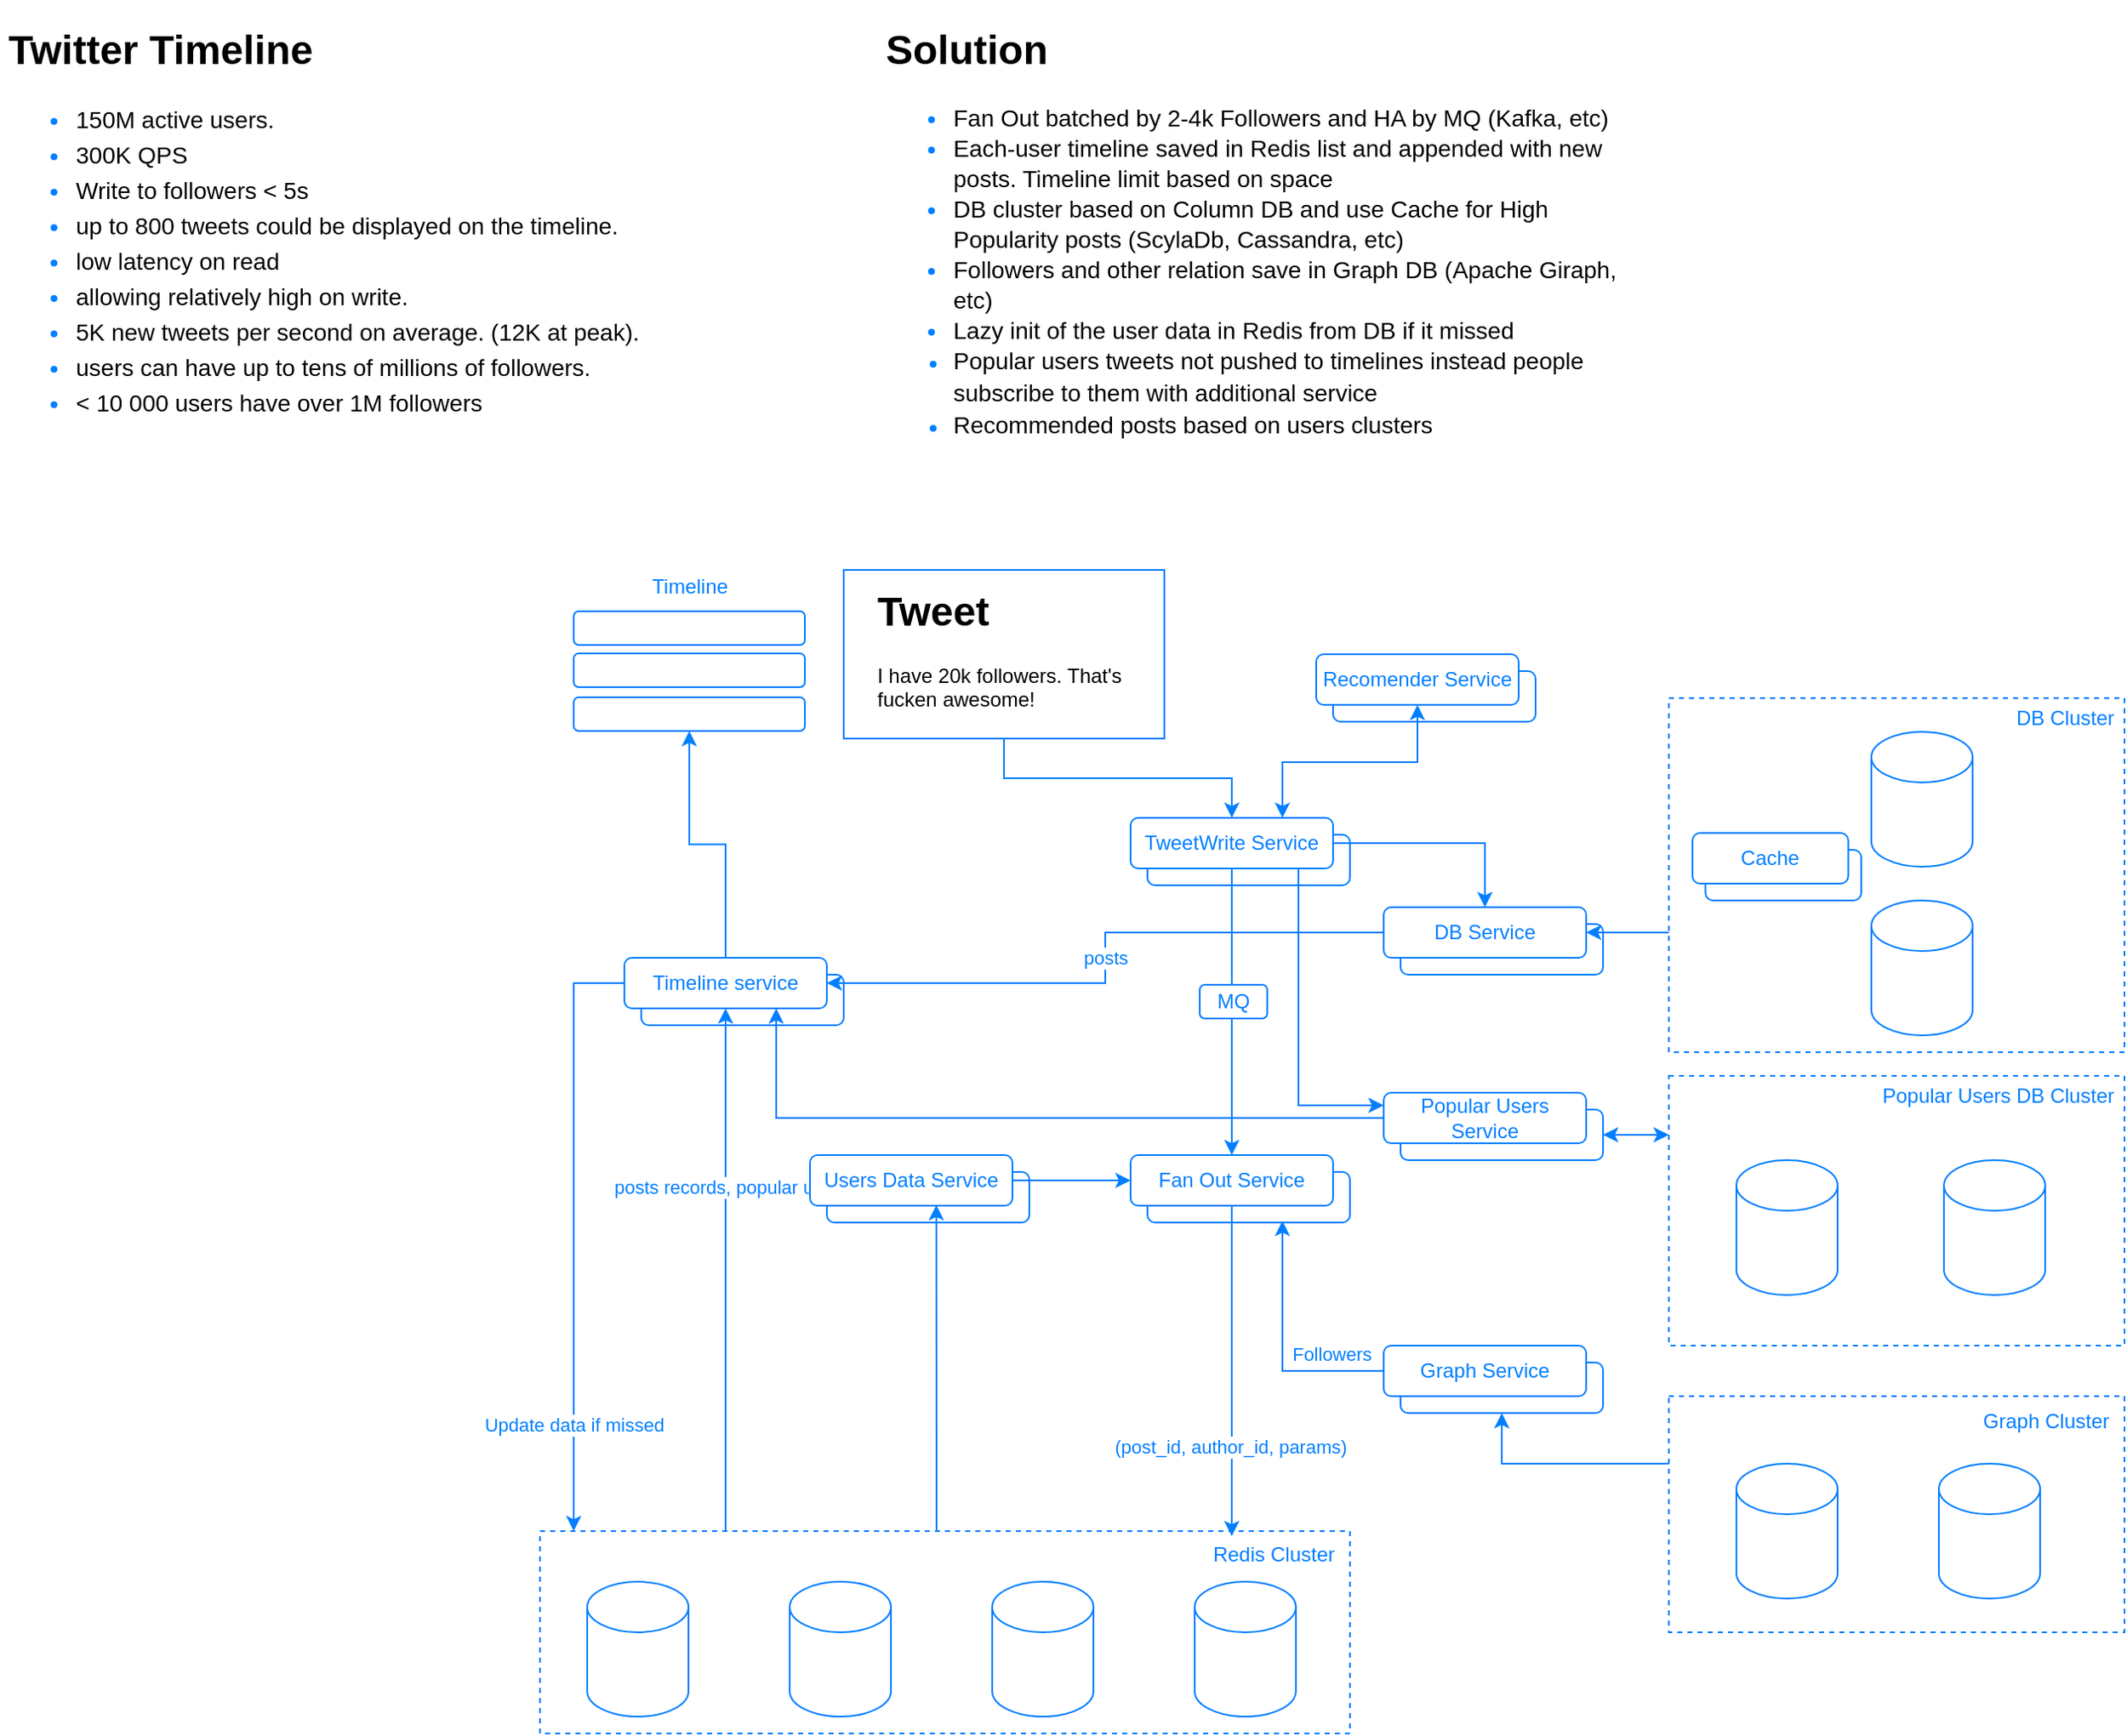 <mxfile version="21.6.6" type="google">
  <diagram id="b_o6hZrFCQuPrbf5h7Nx" name="Page-1">
    <mxGraphModel grid="1" page="1" gridSize="10" guides="1" tooltips="1" connect="1" arrows="1" fold="1" pageScale="1" pageWidth="850" pageHeight="1100" math="0" shadow="0">
      <root>
        <mxCell id="0" />
        <mxCell id="1" parent="0" />
        <mxCell id="q4Q2QkcforSy_G4io7BI-38" value="" style="group" vertex="1" connectable="0" parent="1">
          <mxGeometry x="1059" y="116" width="270" height="210" as="geometry" />
        </mxCell>
        <mxCell id="q4Q2QkcforSy_G4io7BI-39" value="" style="rounded=0;whiteSpace=wrap;html=1;strokeColor=#007FFF;dashed=1;fillColor=none;" vertex="1" parent="q4Q2QkcforSy_G4io7BI-38">
          <mxGeometry width="270" height="210" as="geometry" />
        </mxCell>
        <mxCell id="q4Q2QkcforSy_G4io7BI-44" value="DB Cluster" style="text;html=1;strokeColor=none;fillColor=none;align=right;verticalAlign=middle;whiteSpace=wrap;rounded=0;fontColor=#007FFF;" vertex="1" parent="q4Q2QkcforSy_G4io7BI-38">
          <mxGeometry x="204.188" y="-6" width="61.875" height="35" as="geometry" />
        </mxCell>
        <mxCell id="q4Q2QkcforSy_G4io7BI-45" value="" style="shape=cylinder3;whiteSpace=wrap;html=1;boundedLbl=1;backgroundOutline=1;size=15;fontColor=#007FFF;strokeColor=#007FFF;fillColor=#ffffff;align=right;" vertex="1" parent="q4Q2QkcforSy_G4io7BI-38">
          <mxGeometry x="120" y="20" width="60" height="80" as="geometry" />
        </mxCell>
        <mxCell id="q4Q2QkcforSy_G4io7BI-40" value="" style="shape=cylinder3;whiteSpace=wrap;html=1;boundedLbl=1;backgroundOutline=1;size=15;fontColor=#007FFF;strokeColor=#007FFF;fillColor=#ffffff;align=right;" vertex="1" parent="q4Q2QkcforSy_G4io7BI-38">
          <mxGeometry x="120" y="120" width="60" height="80" as="geometry" />
        </mxCell>
        <mxCell id="q4Q2QkcforSy_G4io7BI-54" value="" style="group;fontColor=#007FFF;" vertex="1" connectable="0" parent="q4Q2QkcforSy_G4io7BI-38">
          <mxGeometry x="14" y="80" width="100" height="40" as="geometry" />
        </mxCell>
        <mxCell id="q4Q2QkcforSy_G4io7BI-55" value="" style="rounded=1;whiteSpace=wrap;html=1;strokeColor=#007FFF;fillColor=none;" vertex="1" parent="q4Q2QkcforSy_G4io7BI-54">
          <mxGeometry x="7.692" y="10" width="92.308" height="30" as="geometry" />
        </mxCell>
        <mxCell id="q4Q2QkcforSy_G4io7BI-56" value="Cache" style="rounded=1;whiteSpace=wrap;html=1;strokeColor=#007FFF;fontColor=#007FFF;" vertex="1" parent="q4Q2QkcforSy_G4io7BI-54">
          <mxGeometry width="92.308" height="30" as="geometry" />
        </mxCell>
        <mxCell id="q4Q2QkcforSy_G4io7BI-9" style="edgeStyle=orthogonalEdgeStyle;rounded=0;orthogonalLoop=1;jettySize=auto;html=1;entryX=0.5;entryY=0;entryDx=0;entryDy=0;strokeColor=#007FFF;" edge="1" parent="1" source="q4Q2QkcforSy_G4io7BI-1" target="q4Q2QkcforSy_G4io7BI-5">
          <mxGeometry relative="1" as="geometry" />
        </mxCell>
        <mxCell id="q4Q2QkcforSy_G4io7BI-1" value="&lt;h1&gt;Tweet&lt;/h1&gt;&lt;p&gt;I have 20k followers. That&#39;s fucken awesome!&lt;/p&gt;" style="text;html=1;fillColor=none;spacing=0;spacingTop=-10;whiteSpace=wrap;overflow=hidden;rounded=0;strokeColor=#007FFF;spacingLeft=20;spacingBottom=20;spacingRight=20;" vertex="1" parent="1">
          <mxGeometry x="570" y="40" width="190" height="100" as="geometry" />
        </mxCell>
        <mxCell id="q4Q2QkcforSy_G4io7BI-7" value="" style="group;fontColor=#007FFF;" vertex="1" connectable="0" parent="1">
          <mxGeometry x="740" y="187" width="130" height="40" as="geometry" />
        </mxCell>
        <mxCell id="q4Q2QkcforSy_G4io7BI-6" value="" style="rounded=1;whiteSpace=wrap;html=1;strokeColor=#007FFF;fillColor=none;" vertex="1" parent="q4Q2QkcforSy_G4io7BI-7">
          <mxGeometry x="10" y="10" width="120" height="30" as="geometry" />
        </mxCell>
        <mxCell id="q4Q2QkcforSy_G4io7BI-5" value="TweetWrite Service" style="rounded=1;whiteSpace=wrap;html=1;strokeColor=#007FFF;fontColor=#007FFF;" vertex="1" parent="q4Q2QkcforSy_G4io7BI-7">
          <mxGeometry width="120" height="30" as="geometry" />
        </mxCell>
        <mxCell id="q4Q2QkcforSy_G4io7BI-10" value="" style="group;fontColor=#007FFF;" vertex="1" connectable="0" parent="1">
          <mxGeometry x="740" y="387" width="130" height="40" as="geometry" />
        </mxCell>
        <mxCell id="q4Q2QkcforSy_G4io7BI-11" value="" style="rounded=1;whiteSpace=wrap;html=1;strokeColor=#007FFF;fillColor=none;" vertex="1" parent="q4Q2QkcforSy_G4io7BI-10">
          <mxGeometry x="10" y="10" width="120" height="30" as="geometry" />
        </mxCell>
        <mxCell id="q4Q2QkcforSy_G4io7BI-12" value="Fan Out Service" style="rounded=1;whiteSpace=wrap;html=1;strokeColor=#007FFF;fontColor=#007FFF;" vertex="1" parent="q4Q2QkcforSy_G4io7BI-10">
          <mxGeometry width="120" height="30" as="geometry" />
        </mxCell>
        <mxCell id="q4Q2QkcforSy_G4io7BI-23" style="edgeStyle=orthogonalEdgeStyle;rounded=0;orthogonalLoop=1;jettySize=auto;html=1;entryX=0.5;entryY=0;entryDx=0;entryDy=0;fontColor=#007FFF;strokeColor=#007FFF;" edge="1" parent="1" source="q4Q2QkcforSy_G4io7BI-5" target="q4Q2QkcforSy_G4io7BI-12">
          <mxGeometry relative="1" as="geometry" />
        </mxCell>
        <mxCell id="q4Q2QkcforSy_G4io7BI-24" value="" style="group;fontColor=#007FFF;" vertex="1" connectable="0" parent="1">
          <mxGeometry x="440" y="270" width="130" height="40" as="geometry" />
        </mxCell>
        <mxCell id="q4Q2QkcforSy_G4io7BI-25" value="" style="rounded=1;whiteSpace=wrap;html=1;strokeColor=#007FFF;fillColor=none;" vertex="1" parent="q4Q2QkcforSy_G4io7BI-24">
          <mxGeometry x="10" y="10" width="120" height="30" as="geometry" />
        </mxCell>
        <mxCell id="q4Q2QkcforSy_G4io7BI-26" value="Timeline service" style="rounded=1;whiteSpace=wrap;html=1;strokeColor=#007FFF;fontColor=#007FFF;" vertex="1" parent="q4Q2QkcforSy_G4io7BI-24">
          <mxGeometry width="120" height="30" as="geometry" />
        </mxCell>
        <mxCell id="q4Q2QkcforSy_G4io7BI-28" value="" style="group" vertex="1" connectable="0" parent="1">
          <mxGeometry x="390" y="610" width="480" height="120" as="geometry" />
        </mxCell>
        <mxCell id="q4Q2QkcforSy_G4io7BI-14" value="" style="rounded=0;whiteSpace=wrap;html=1;strokeColor=#007FFF;dashed=1;fillColor=none;" vertex="1" parent="q4Q2QkcforSy_G4io7BI-28">
          <mxGeometry width="480" height="120" as="geometry" />
        </mxCell>
        <mxCell id="q4Q2QkcforSy_G4io7BI-16" value="" style="shape=cylinder3;whiteSpace=wrap;html=1;boundedLbl=1;backgroundOutline=1;size=15;fontColor=#007FFF;strokeColor=#007FFF;fillColor=#ffffff;align=right;" vertex="1" parent="q4Q2QkcforSy_G4io7BI-28">
          <mxGeometry x="28" y="30" width="60" height="80" as="geometry" />
        </mxCell>
        <mxCell id="q4Q2QkcforSy_G4io7BI-18" value="" style="shape=cylinder3;whiteSpace=wrap;html=1;boundedLbl=1;backgroundOutline=1;size=15;fontColor=#007FFF;strokeColor=#007FFF;fillColor=#ffffff;align=right;" vertex="1" parent="q4Q2QkcforSy_G4io7BI-28">
          <mxGeometry x="148" y="30" width="60" height="80" as="geometry" />
        </mxCell>
        <mxCell id="q4Q2QkcforSy_G4io7BI-19" value="" style="shape=cylinder3;whiteSpace=wrap;html=1;boundedLbl=1;backgroundOutline=1;size=15;fontColor=#007FFF;strokeColor=#007FFF;fillColor=#ffffff;align=right;" vertex="1" parent="q4Q2QkcforSy_G4io7BI-28">
          <mxGeometry x="268" y="30" width="60" height="80" as="geometry" />
        </mxCell>
        <mxCell id="q4Q2QkcforSy_G4io7BI-20" value="" style="shape=cylinder3;whiteSpace=wrap;html=1;boundedLbl=1;backgroundOutline=1;size=15;fontColor=#007FFF;strokeColor=#007FFF;fillColor=#ffffff;align=right;" vertex="1" parent="q4Q2QkcforSy_G4io7BI-28">
          <mxGeometry x="388" y="30" width="60" height="80" as="geometry" />
        </mxCell>
        <mxCell id="q4Q2QkcforSy_G4io7BI-21" value="Redis Cluster" style="text;html=1;strokeColor=none;fillColor=none;align=right;verticalAlign=middle;whiteSpace=wrap;rounded=0;fontColor=#007FFF;" vertex="1" parent="q4Q2QkcforSy_G4io7BI-28">
          <mxGeometry x="363" y="4" width="110" height="20" as="geometry" />
        </mxCell>
        <mxCell id="q4Q2QkcforSy_G4io7BI-29" style="edgeStyle=orthogonalEdgeStyle;rounded=0;orthogonalLoop=1;jettySize=auto;html=1;entryX=0.5;entryY=1;entryDx=0;entryDy=0;fontColor=#007FFF;strokeColor=#007FFF;" edge="1" parent="1" source="q4Q2QkcforSy_G4io7BI-14" target="q4Q2QkcforSy_G4io7BI-26">
          <mxGeometry relative="1" as="geometry">
            <Array as="points">
              <mxPoint x="500" y="420" />
              <mxPoint x="500" y="420" />
            </Array>
          </mxGeometry>
        </mxCell>
        <mxCell id="q4Q2QkcforSy_G4io7BI-81" value="posts records, popular users" style="edgeLabel;html=1;align=center;verticalAlign=middle;resizable=0;points=[];fontColor=#007FFF;" vertex="1" connectable="0" parent="q4Q2QkcforSy_G4io7BI-29">
          <mxGeometry x="0.318" y="-3" relative="1" as="geometry">
            <mxPoint as="offset" />
          </mxGeometry>
        </mxCell>
        <mxCell id="q4Q2QkcforSy_G4io7BI-34" value="" style="group" vertex="1" connectable="0" parent="1">
          <mxGeometry x="410" y="64.5" width="137" height="71" as="geometry" />
        </mxCell>
        <mxCell id="q4Q2QkcforSy_G4io7BI-31" value="" style="rounded=1;whiteSpace=wrap;html=1;fontColor=#007FFF;strokeColor=#007FFF;fillColor=#ffffff;align=right;" vertex="1" parent="q4Q2QkcforSy_G4io7BI-34">
          <mxGeometry width="137" height="20" as="geometry" />
        </mxCell>
        <mxCell id="q4Q2QkcforSy_G4io7BI-32" value="" style="rounded=1;whiteSpace=wrap;html=1;fontColor=#007FFF;strokeColor=#007FFF;fillColor=#ffffff;align=right;" vertex="1" parent="q4Q2QkcforSy_G4io7BI-34">
          <mxGeometry y="25" width="137" height="20" as="geometry" />
        </mxCell>
        <mxCell id="q4Q2QkcforSy_G4io7BI-33" value="" style="rounded=1;whiteSpace=wrap;html=1;fontColor=#007FFF;strokeColor=#007FFF;fillColor=#ffffff;align=right;" vertex="1" parent="q4Q2QkcforSy_G4io7BI-34">
          <mxGeometry y="51" width="137" height="20" as="geometry" />
        </mxCell>
        <mxCell id="q4Q2QkcforSy_G4io7BI-35" style="edgeStyle=orthogonalEdgeStyle;rounded=0;orthogonalLoop=1;jettySize=auto;html=1;fontColor=#007FFF;strokeColor=#007FFF;" edge="1" parent="1" source="q4Q2QkcforSy_G4io7BI-26" target="q4Q2QkcforSy_G4io7BI-33">
          <mxGeometry relative="1" as="geometry" />
        </mxCell>
        <mxCell id="q4Q2QkcforSy_G4io7BI-36" value="Timeline" style="text;html=1;strokeColor=none;fillColor=none;align=center;verticalAlign=middle;whiteSpace=wrap;rounded=0;fontColor=#007FFF;" vertex="1" parent="1">
          <mxGeometry x="458.5" y="40" width="40" height="20" as="geometry" />
        </mxCell>
        <mxCell id="q4Q2QkcforSy_G4io7BI-47" value="" style="group;fontColor=#007FFF;" vertex="1" connectable="0" parent="1">
          <mxGeometry x="890" y="240" width="130" height="40" as="geometry" />
        </mxCell>
        <mxCell id="q4Q2QkcforSy_G4io7BI-48" value="" style="rounded=1;whiteSpace=wrap;html=1;strokeColor=#007FFF;fillColor=none;" vertex="1" parent="q4Q2QkcforSy_G4io7BI-47">
          <mxGeometry x="10" y="10" width="120" height="30" as="geometry" />
        </mxCell>
        <mxCell id="q4Q2QkcforSy_G4io7BI-49" value="DB Service" style="rounded=1;whiteSpace=wrap;html=1;strokeColor=#007FFF;fontColor=#007FFF;" vertex="1" parent="q4Q2QkcforSy_G4io7BI-47">
          <mxGeometry width="120" height="30" as="geometry" />
        </mxCell>
        <mxCell id="q4Q2QkcforSy_G4io7BI-51" value="posts" style="edgeStyle=orthogonalEdgeStyle;rounded=0;orthogonalLoop=1;jettySize=auto;html=1;fontColor=#007FFF;strokeColor=#007FFF;" edge="1" parent="1" source="q4Q2QkcforSy_G4io7BI-49" target="q4Q2QkcforSy_G4io7BI-26">
          <mxGeometry relative="1" as="geometry" />
        </mxCell>
        <mxCell id="q4Q2QkcforSy_G4io7BI-53" style="edgeStyle=orthogonalEdgeStyle;rounded=0;orthogonalLoop=1;jettySize=auto;html=1;entryX=1;entryY=0.5;entryDx=0;entryDy=0;fontColor=#007FFF;strokeColor=#007FFF;" edge="1" parent="1" source="q4Q2QkcforSy_G4io7BI-39" target="q4Q2QkcforSy_G4io7BI-49">
          <mxGeometry relative="1" as="geometry">
            <Array as="points">
              <mxPoint x="1090" y="255" />
              <mxPoint x="1090" y="255" />
            </Array>
          </mxGeometry>
        </mxCell>
        <mxCell id="q4Q2QkcforSy_G4io7BI-58" value="&lt;p style=&quot;line-height: 150%&quot;&gt;&lt;/p&gt;&lt;h1 style=&quot;font-size: 14px&quot;&gt;&lt;/h1&gt;&lt;h1&gt;&lt;font color=&quot;#000000&quot;&gt;Twitter Timeline&lt;/font&gt;&lt;/h1&gt;&lt;ul style=&quot;font-size: 14px ; line-height: 150%&quot;&gt;&lt;li&gt;&lt;font color=&quot;#000000&quot; style=&quot;font-weight: normal ; font-size: 14px&quot;&gt;150M active users.&lt;/font&gt;&lt;/li&gt;&lt;li&gt;&lt;font color=&quot;#000000&quot; style=&quot;font-weight: normal ; font-size: 14px&quot;&gt;300K QPS&lt;/font&gt;&lt;/li&gt;&lt;li&gt;&lt;font color=&quot;#000000&quot; style=&quot;font-weight: normal ; font-size: 14px&quot;&gt;Write to followers &amp;lt; 5s&lt;/font&gt;&lt;/li&gt;&lt;li&gt;&lt;font color=&quot;#000000&quot; style=&quot;font-weight: normal ; font-size: 14px&quot;&gt;up to 800 tweets could be displayed on the timeline.&lt;/font&gt;&lt;/li&gt;&lt;li&gt;&lt;font color=&quot;#000000&quot; style=&quot;font-weight: normal ; font-size: 14px&quot;&gt;low latency on read&amp;nbsp;&lt;/font&gt;&lt;/li&gt;&lt;li&gt;&lt;font color=&quot;#000000&quot; style=&quot;font-weight: normal ; font-size: 14px&quot;&gt;allowing relatively high on write.&lt;/font&gt;&lt;/li&gt;&lt;li&gt;&lt;font color=&quot;#000000&quot; style=&quot;font-weight: normal ; font-size: 14px&quot;&gt;5K new tweets per second on average. (12K at peak).&lt;/font&gt;&lt;/li&gt;&lt;li&gt;&lt;font color=&quot;#000000&quot; style=&quot;font-weight: normal ; font-size: 14px&quot;&gt;users can have up to tens of millions of followers.&lt;/font&gt;&lt;/li&gt;&lt;li&gt;&lt;font color=&quot;#000000&quot; style=&quot;font-weight: normal ; font-size: 14px&quot;&gt;&amp;lt; 10 000 users have over 1M followers&lt;/font&gt;&lt;/li&gt;&lt;/ul&gt;&lt;p&gt;&lt;/p&gt;" style="text;html=1;strokeColor=none;fillColor=none;spacing=5;spacingTop=-20;whiteSpace=wrap;overflow=hidden;rounded=0;fontColor=#007FFF;align=left;fontStyle=0" vertex="1" parent="1">
          <mxGeometry x="70" y="-288" width="450" height="250" as="geometry" />
        </mxCell>
        <mxCell id="q4Q2QkcforSy_G4io7BI-75" style="edgeStyle=orthogonalEdgeStyle;rounded=0;orthogonalLoop=1;jettySize=auto;html=1;entryX=0.5;entryY=1;entryDx=0;entryDy=0;fontColor=#007FFF;strokeColor=#007FFF;" edge="1" parent="1" source="q4Q2QkcforSy_G4io7BI-61" target="q4Q2QkcforSy_G4io7BI-73">
          <mxGeometry relative="1" as="geometry">
            <Array as="points">
              <mxPoint x="960" y="570" />
            </Array>
          </mxGeometry>
        </mxCell>
        <mxCell id="q4Q2QkcforSy_G4io7BI-61" value="" style="rounded=0;whiteSpace=wrap;html=1;strokeColor=#007FFF;dashed=1;fillColor=none;" vertex="1" parent="1">
          <mxGeometry x="1059" y="530" width="270" height="140" as="geometry" />
        </mxCell>
        <mxCell id="q4Q2QkcforSy_G4io7BI-69" value="" style="shape=cylinder3;whiteSpace=wrap;html=1;boundedLbl=1;backgroundOutline=1;size=15;fontColor=#007FFF;strokeColor=#007FFF;fillColor=#ffffff;align=right;" vertex="1" parent="1">
          <mxGeometry x="1099" y="570" width="60" height="80" as="geometry" />
        </mxCell>
        <mxCell id="q4Q2QkcforSy_G4io7BI-70" value="" style="shape=cylinder3;whiteSpace=wrap;html=1;boundedLbl=1;backgroundOutline=1;size=15;fontColor=#007FFF;strokeColor=#007FFF;fillColor=#ffffff;align=right;" vertex="1" parent="1">
          <mxGeometry x="1219" y="570" width="60" height="80" as="geometry" />
        </mxCell>
        <mxCell id="q4Q2QkcforSy_G4io7BI-71" value="Graph Cluster" style="text;html=1;strokeColor=none;fillColor=none;align=right;verticalAlign=middle;whiteSpace=wrap;rounded=0;fontColor=#007FFF;" vertex="1" parent="1">
          <mxGeometry x="1212" y="535" width="110" height="20" as="geometry" />
        </mxCell>
        <mxCell id="q4Q2QkcforSy_G4io7BI-72" value="" style="group;fontColor=#007FFF;" vertex="1" connectable="0" parent="1">
          <mxGeometry x="890" y="500" width="130" height="40" as="geometry" />
        </mxCell>
        <mxCell id="q4Q2QkcforSy_G4io7BI-73" value="" style="rounded=1;whiteSpace=wrap;html=1;strokeColor=#007FFF;fillColor=none;" vertex="1" parent="q4Q2QkcforSy_G4io7BI-72">
          <mxGeometry x="10" y="10" width="120" height="30" as="geometry" />
        </mxCell>
        <mxCell id="q4Q2QkcforSy_G4io7BI-74" value="Graph Service" style="rounded=1;whiteSpace=wrap;html=1;strokeColor=#007FFF;fontColor=#007FFF;" vertex="1" parent="q4Q2QkcforSy_G4io7BI-72">
          <mxGeometry width="120" height="30" as="geometry" />
        </mxCell>
        <mxCell id="q4Q2QkcforSy_G4io7BI-76" style="edgeStyle=orthogonalEdgeStyle;rounded=0;orthogonalLoop=1;jettySize=auto;html=1;fontColor=#007FFF;strokeColor=#007FFF;" edge="1" parent="1" source="q4Q2QkcforSy_G4io7BI-74">
          <mxGeometry relative="1" as="geometry">
            <mxPoint x="781" y="500" as="sourcePoint" />
            <mxPoint x="830" y="426" as="targetPoint" />
            <Array as="points">
              <mxPoint x="830" y="515" />
            </Array>
          </mxGeometry>
        </mxCell>
        <mxCell id="q4Q2QkcforSy_G4io7BI-80" value="Followers" style="edgeLabel;html=1;align=center;verticalAlign=middle;resizable=0;points=[];fontColor=#007FFF;" vertex="1" connectable="0" parent="q4Q2QkcforSy_G4io7BI-76">
          <mxGeometry x="-0.607" y="3" relative="1" as="geometry">
            <mxPoint x="-2" y="-13" as="offset" />
          </mxGeometry>
        </mxCell>
        <mxCell id="q4Q2QkcforSy_G4io7BI-78" value="MQ" style="rounded=1;whiteSpace=wrap;html=1;fontColor=#007FFF;strokeColor=#007FFF;fillColor=#ffffff;align=center;" vertex="1" parent="1">
          <mxGeometry x="781" y="286" width="40" height="20" as="geometry" />
        </mxCell>
        <mxCell id="q4Q2QkcforSy_G4io7BI-79" value="&lt;p style=&quot;line-height: 150%&quot;&gt;&lt;/p&gt;&lt;h1 style=&quot;font-size: 14px&quot;&gt;&lt;/h1&gt;&lt;h1&gt;&lt;font color=&quot;#000000&quot;&gt;Solution&lt;/font&gt;&lt;/h1&gt;&lt;ul style=&quot;line-height: 150%;&quot;&gt;&lt;li style=&quot;font-size: 14px;&quot;&gt;&lt;font color=&quot;#000000&quot; style=&quot;font-weight: normal ; font-size: 14px&quot;&gt;Fan Out batched by 2-4k Followers and HA by MQ (Kafka, etc)&lt;/font&gt;&lt;/li&gt;&lt;li style=&quot;font-size: 14px;&quot;&gt;&lt;font color=&quot;#000000&quot;&gt;Each-user timeline saved in Redis list and appended with new posts. Timeline limit based on space&lt;/font&gt;&lt;/li&gt;&lt;li style=&quot;font-size: 14px;&quot;&gt;&lt;font color=&quot;#000000&quot;&gt;DB cluster based on Column DB and use Cache for High Popularity posts (ScylaDb, Cassandra, etc)&lt;/font&gt;&lt;/li&gt;&lt;li style=&quot;font-size: 14px;&quot;&gt;&lt;font color=&quot;#000000&quot;&gt;Followers and other relation save in Graph DB (Apache Giraph, etc)&lt;/font&gt;&lt;/li&gt;&lt;li style=&quot;font-size: 14px;&quot;&gt;&lt;font color=&quot;#000000&quot;&gt;Lazy init of the user data in Redis from DB if it missed&lt;/font&gt;&lt;/li&gt;&lt;li style=&quot;&quot;&gt;&lt;font style=&quot;&quot; color=&quot;#000000&quot;&gt;&lt;span style=&quot;font-size: 14px;&quot;&gt;Popular users tweets not pushed to timelines instead people subscribe&amp;nbsp;to them with additional service&lt;/span&gt;&lt;/font&gt;&lt;/li&gt;&lt;li style=&quot;&quot;&gt;&lt;font color=&quot;#000000&quot;&gt;&lt;span style=&quot;font-size: 14px;&quot;&gt;Recommended posts based on users clusters&amp;nbsp;&lt;/span&gt;&lt;/font&gt;&lt;/li&gt;&lt;/ul&gt;&lt;p&gt;&lt;/p&gt;" style="text;html=1;strokeColor=none;fillColor=none;spacing=5;spacingTop=-20;whiteSpace=wrap;overflow=hidden;rounded=0;fontColor=#007FFF;align=left;fontStyle=0" vertex="1" parent="1">
          <mxGeometry x="590" y="-288" width="450" height="280" as="geometry" />
        </mxCell>
        <mxCell id="q4Q2QkcforSy_G4io7BI-89" style="edgeStyle=orthogonalEdgeStyle;rounded=0;orthogonalLoop=1;jettySize=auto;html=1;fontColor=#007FFF;strokeColor=#007FFF;" edge="1" parent="1" source="q4Q2QkcforSy_G4io7BI-26">
          <mxGeometry relative="1" as="geometry">
            <Array as="points">
              <mxPoint x="410" y="285" />
            </Array>
            <mxPoint x="410" y="610" as="targetPoint" />
          </mxGeometry>
        </mxCell>
        <mxCell id="q4Q2QkcforSy_G4io7BI-90" value="Update data if missed" style="edgeLabel;html=1;align=center;verticalAlign=middle;resizable=0;points=[];fontColor=#007FFF;" vertex="1" connectable="0" parent="q4Q2QkcforSy_G4io7BI-89">
          <mxGeometry x="-0.216" y="2" relative="1" as="geometry">
            <mxPoint x="-2" y="153" as="offset" />
          </mxGeometry>
        </mxCell>
        <mxCell id="eYr8RXAyMOmIg6aBpmEX-1" value="" style="group;fontColor=#007FFF;" connectable="0" vertex="1" parent="1">
          <mxGeometry x="890" y="350" width="130" height="40" as="geometry" />
        </mxCell>
        <mxCell id="eYr8RXAyMOmIg6aBpmEX-2" value="" style="rounded=1;whiteSpace=wrap;html=1;strokeColor=#007FFF;fillColor=none;" vertex="1" parent="eYr8RXAyMOmIg6aBpmEX-1">
          <mxGeometry x="10" y="10" width="120" height="30" as="geometry" />
        </mxCell>
        <mxCell id="eYr8RXAyMOmIg6aBpmEX-3" value="Popular Users Service" style="rounded=1;whiteSpace=wrap;html=1;strokeColor=#007FFF;fontColor=#007FFF;" vertex="1" parent="eYr8RXAyMOmIg6aBpmEX-1">
          <mxGeometry width="120" height="30" as="geometry" />
        </mxCell>
        <mxCell id="eYr8RXAyMOmIg6aBpmEX-6" style="edgeStyle=orthogonalEdgeStyle;rounded=0;orthogonalLoop=1;jettySize=auto;html=1;entryX=0.5;entryY=0;entryDx=0;entryDy=0;strokeColor=#007FFF;" edge="1" parent="1" source="q4Q2QkcforSy_G4io7BI-5" target="q4Q2QkcforSy_G4io7BI-49">
          <mxGeometry relative="1" as="geometry" />
        </mxCell>
        <mxCell id="eYr8RXAyMOmIg6aBpmEX-8" style="edgeStyle=orthogonalEdgeStyle;rounded=0;orthogonalLoop=1;jettySize=auto;html=1;entryX=0.427;entryY=-0.05;entryDx=0;entryDy=0;entryPerimeter=0;strokeColor=#007FFF;" edge="1" parent="1" source="q4Q2QkcforSy_G4io7BI-12" target="q4Q2QkcforSy_G4io7BI-21">
          <mxGeometry relative="1" as="geometry" />
        </mxCell>
        <mxCell id="eYr8RXAyMOmIg6aBpmEX-9" value="&lt;font color=&quot;#007fff&quot;&gt;(post_id, author_id, params)&lt;/font&gt;" style="edgeLabel;html=1;align=center;verticalAlign=middle;resizable=0;points=[];" connectable="0" vertex="1" parent="eYr8RXAyMOmIg6aBpmEX-8">
          <mxGeometry x="-0.082" y="2" relative="1" as="geometry">
            <mxPoint x="-3" y="53" as="offset" />
          </mxGeometry>
        </mxCell>
        <mxCell id="eYr8RXAyMOmIg6aBpmEX-10" style="edgeStyle=orthogonalEdgeStyle;rounded=0;orthogonalLoop=1;jettySize=auto;html=1;entryX=0.75;entryY=1;entryDx=0;entryDy=0;strokeColor=#007FFF;" edge="1" parent="1" source="eYr8RXAyMOmIg6aBpmEX-3" target="q4Q2QkcforSy_G4io7BI-26">
          <mxGeometry relative="1" as="geometry" />
        </mxCell>
        <mxCell id="eYr8RXAyMOmIg6aBpmEX-11" value="" style="group" connectable="0" vertex="1" parent="1">
          <mxGeometry x="1059" y="340" width="270" height="210" as="geometry" />
        </mxCell>
        <mxCell id="eYr8RXAyMOmIg6aBpmEX-12" value="" style="rounded=0;whiteSpace=wrap;html=1;strokeColor=#007FFF;dashed=1;fillColor=none;" vertex="1" parent="eYr8RXAyMOmIg6aBpmEX-11">
          <mxGeometry width="270" height="160" as="geometry" />
        </mxCell>
        <mxCell id="eYr8RXAyMOmIg6aBpmEX-13" value="Popular Users DB Cluster" style="text;html=1;strokeColor=none;fillColor=none;align=right;verticalAlign=middle;whiteSpace=wrap;rounded=0;fontColor=#007FFF;" vertex="1" parent="eYr8RXAyMOmIg6aBpmEX-11">
          <mxGeometry x="120" y="-6" width="146.06" height="35" as="geometry" />
        </mxCell>
        <mxCell id="eYr8RXAyMOmIg6aBpmEX-14" value="" style="shape=cylinder3;whiteSpace=wrap;html=1;boundedLbl=1;backgroundOutline=1;size=15;fontColor=#007FFF;strokeColor=#007FFF;fillColor=#ffffff;align=right;" vertex="1" parent="eYr8RXAyMOmIg6aBpmEX-11">
          <mxGeometry x="40" y="50" width="60" height="80" as="geometry" />
        </mxCell>
        <mxCell id="eYr8RXAyMOmIg6aBpmEX-15" value="" style="shape=cylinder3;whiteSpace=wrap;html=1;boundedLbl=1;backgroundOutline=1;size=15;fontColor=#007FFF;strokeColor=#007FFF;fillColor=#ffffff;align=right;" vertex="1" parent="eYr8RXAyMOmIg6aBpmEX-11">
          <mxGeometry x="163.03" y="50" width="60" height="80" as="geometry" />
        </mxCell>
        <mxCell id="eYr8RXAyMOmIg6aBpmEX-19" style="edgeStyle=orthogonalEdgeStyle;rounded=0;orthogonalLoop=1;jettySize=auto;html=1;entryX=1;entryY=0.5;entryDx=0;entryDy=0;strokeColor=#007FFF;startArrow=classic;startFill=1;" edge="1" parent="1" source="eYr8RXAyMOmIg6aBpmEX-12" target="eYr8RXAyMOmIg6aBpmEX-2">
          <mxGeometry relative="1" as="geometry">
            <Array as="points">
              <mxPoint x="1070" y="375" />
              <mxPoint x="1070" y="375" />
            </Array>
          </mxGeometry>
        </mxCell>
        <mxCell id="eYr8RXAyMOmIg6aBpmEX-20" style="edgeStyle=orthogonalEdgeStyle;rounded=0;orthogonalLoop=1;jettySize=auto;html=1;entryX=0;entryY=0.25;entryDx=0;entryDy=0;strokeColor=#007FFF;exitX=0.829;exitY=1.01;exitDx=0;exitDy=0;exitPerimeter=0;" edge="1" parent="1" source="q4Q2QkcforSy_G4io7BI-5" target="eYr8RXAyMOmIg6aBpmEX-3">
          <mxGeometry relative="1" as="geometry">
            <mxPoint x="840" y="220" as="sourcePoint" />
            <Array as="points">
              <mxPoint x="840" y="357" />
            </Array>
          </mxGeometry>
        </mxCell>
        <mxCell id="eYr8RXAyMOmIg6aBpmEX-22" value="" style="group;fontColor=#007FFF;" connectable="0" vertex="1" parent="1">
          <mxGeometry x="550" y="387" width="130" height="40" as="geometry" />
        </mxCell>
        <mxCell id="eYr8RXAyMOmIg6aBpmEX-23" value="" style="rounded=1;whiteSpace=wrap;html=1;strokeColor=#007FFF;fillColor=none;" vertex="1" parent="eYr8RXAyMOmIg6aBpmEX-22">
          <mxGeometry x="10" y="10" width="120" height="30" as="geometry" />
        </mxCell>
        <mxCell id="eYr8RXAyMOmIg6aBpmEX-24" value="Users Data Service" style="rounded=1;whiteSpace=wrap;html=1;strokeColor=#007FFF;fontColor=#007FFF;" vertex="1" parent="eYr8RXAyMOmIg6aBpmEX-22">
          <mxGeometry width="120" height="30" as="geometry" />
        </mxCell>
        <mxCell id="eYr8RXAyMOmIg6aBpmEX-26" style="edgeStyle=orthogonalEdgeStyle;rounded=0;orthogonalLoop=1;jettySize=auto;html=1;exitX=1;exitY=0.5;exitDx=0;exitDy=0;strokeColor=#007FFF;" edge="1" parent="1" source="eYr8RXAyMOmIg6aBpmEX-24" target="q4Q2QkcforSy_G4io7BI-12">
          <mxGeometry relative="1" as="geometry" />
        </mxCell>
        <mxCell id="eYr8RXAyMOmIg6aBpmEX-27" style="edgeStyle=orthogonalEdgeStyle;rounded=0;orthogonalLoop=1;jettySize=auto;html=1;entryX=0.624;entryY=0.988;entryDx=0;entryDy=0;entryPerimeter=0;strokeColor=#007FFF;" edge="1" parent="1" source="q4Q2QkcforSy_G4io7BI-14" target="eYr8RXAyMOmIg6aBpmEX-24">
          <mxGeometry relative="1" as="geometry">
            <Array as="points">
              <mxPoint x="625" y="560" />
              <mxPoint x="625" y="560" />
            </Array>
          </mxGeometry>
        </mxCell>
        <mxCell id="eYr8RXAyMOmIg6aBpmEX-28" value="" style="group;fontColor=#007FFF;" connectable="0" vertex="1" parent="1">
          <mxGeometry x="850" y="90" width="130" height="40" as="geometry" />
        </mxCell>
        <mxCell id="eYr8RXAyMOmIg6aBpmEX-29" value="" style="rounded=1;whiteSpace=wrap;html=1;strokeColor=#007FFF;fillColor=none;" vertex="1" parent="eYr8RXAyMOmIg6aBpmEX-28">
          <mxGeometry x="10" y="10" width="120" height="30" as="geometry" />
        </mxCell>
        <mxCell id="eYr8RXAyMOmIg6aBpmEX-30" value="Recomender Service" style="rounded=1;whiteSpace=wrap;html=1;strokeColor=#007FFF;fontColor=#007FFF;" vertex="1" parent="eYr8RXAyMOmIg6aBpmEX-28">
          <mxGeometry width="120" height="30" as="geometry" />
        </mxCell>
        <mxCell id="eYr8RXAyMOmIg6aBpmEX-31" style="edgeStyle=orthogonalEdgeStyle;rounded=0;orthogonalLoop=1;jettySize=auto;html=1;entryX=0.75;entryY=0;entryDx=0;entryDy=0;startArrow=classic;startFill=1;strokeColor=#007FFF;" edge="1" parent="1" source="eYr8RXAyMOmIg6aBpmEX-30" target="q4Q2QkcforSy_G4io7BI-5">
          <mxGeometry relative="1" as="geometry">
            <Array as="points">
              <mxPoint x="910" y="154" />
              <mxPoint x="830" y="154" />
            </Array>
          </mxGeometry>
        </mxCell>
      </root>
    </mxGraphModel>
  </diagram>
</mxfile>
